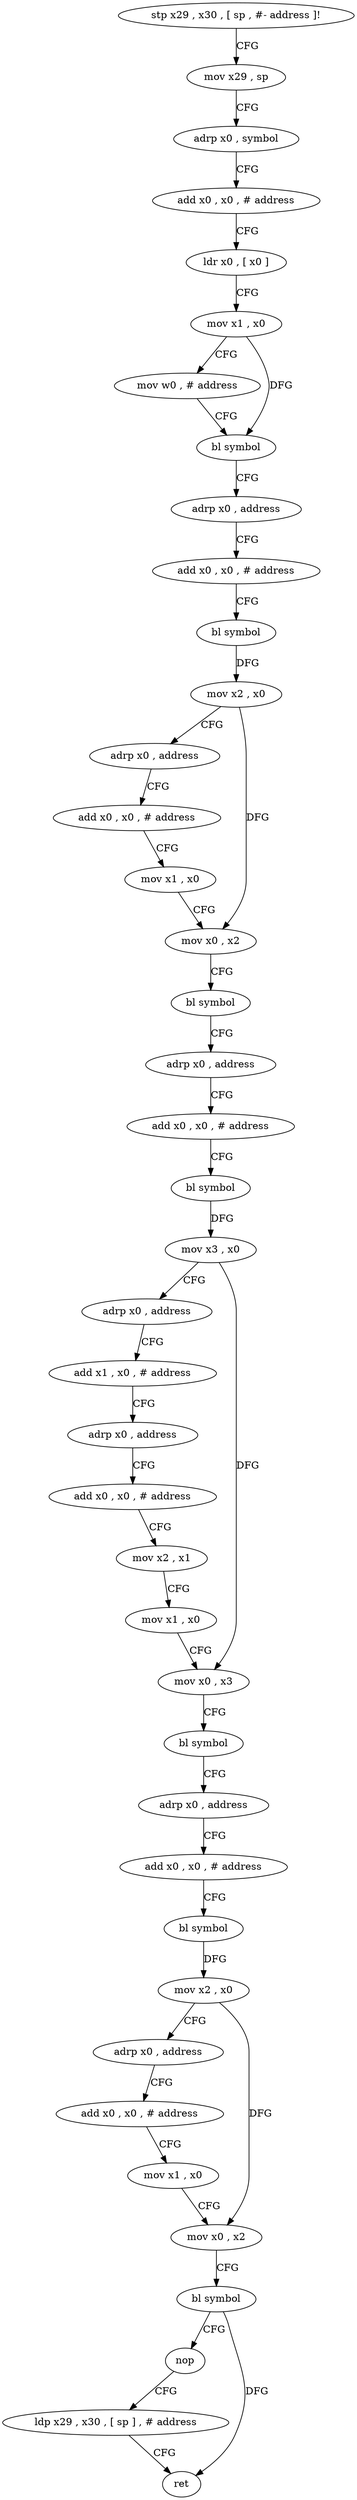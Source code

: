 digraph "func" {
"4487388" [label = "stp x29 , x30 , [ sp , #- address ]!" ]
"4487392" [label = "mov x29 , sp" ]
"4487396" [label = "adrp x0 , symbol" ]
"4487400" [label = "add x0 , x0 , # address" ]
"4487404" [label = "ldr x0 , [ x0 ]" ]
"4487408" [label = "mov x1 , x0" ]
"4487412" [label = "mov w0 , # address" ]
"4487416" [label = "bl symbol" ]
"4487420" [label = "adrp x0 , address" ]
"4487424" [label = "add x0 , x0 , # address" ]
"4487428" [label = "bl symbol" ]
"4487432" [label = "mov x2 , x0" ]
"4487436" [label = "adrp x0 , address" ]
"4487440" [label = "add x0 , x0 , # address" ]
"4487444" [label = "mov x1 , x0" ]
"4487448" [label = "mov x0 , x2" ]
"4487452" [label = "bl symbol" ]
"4487456" [label = "adrp x0 , address" ]
"4487460" [label = "add x0 , x0 , # address" ]
"4487464" [label = "bl symbol" ]
"4487468" [label = "mov x3 , x0" ]
"4487472" [label = "adrp x0 , address" ]
"4487476" [label = "add x1 , x0 , # address" ]
"4487480" [label = "adrp x0 , address" ]
"4487484" [label = "add x0 , x0 , # address" ]
"4487488" [label = "mov x2 , x1" ]
"4487492" [label = "mov x1 , x0" ]
"4487496" [label = "mov x0 , x3" ]
"4487500" [label = "bl symbol" ]
"4487504" [label = "adrp x0 , address" ]
"4487508" [label = "add x0 , x0 , # address" ]
"4487512" [label = "bl symbol" ]
"4487516" [label = "mov x2 , x0" ]
"4487520" [label = "adrp x0 , address" ]
"4487524" [label = "add x0 , x0 , # address" ]
"4487528" [label = "mov x1 , x0" ]
"4487532" [label = "mov x0 , x2" ]
"4487536" [label = "bl symbol" ]
"4487540" [label = "nop" ]
"4487544" [label = "ldp x29 , x30 , [ sp ] , # address" ]
"4487548" [label = "ret" ]
"4487388" -> "4487392" [ label = "CFG" ]
"4487392" -> "4487396" [ label = "CFG" ]
"4487396" -> "4487400" [ label = "CFG" ]
"4487400" -> "4487404" [ label = "CFG" ]
"4487404" -> "4487408" [ label = "CFG" ]
"4487408" -> "4487412" [ label = "CFG" ]
"4487408" -> "4487416" [ label = "DFG" ]
"4487412" -> "4487416" [ label = "CFG" ]
"4487416" -> "4487420" [ label = "CFG" ]
"4487420" -> "4487424" [ label = "CFG" ]
"4487424" -> "4487428" [ label = "CFG" ]
"4487428" -> "4487432" [ label = "DFG" ]
"4487432" -> "4487436" [ label = "CFG" ]
"4487432" -> "4487448" [ label = "DFG" ]
"4487436" -> "4487440" [ label = "CFG" ]
"4487440" -> "4487444" [ label = "CFG" ]
"4487444" -> "4487448" [ label = "CFG" ]
"4487448" -> "4487452" [ label = "CFG" ]
"4487452" -> "4487456" [ label = "CFG" ]
"4487456" -> "4487460" [ label = "CFG" ]
"4487460" -> "4487464" [ label = "CFG" ]
"4487464" -> "4487468" [ label = "DFG" ]
"4487468" -> "4487472" [ label = "CFG" ]
"4487468" -> "4487496" [ label = "DFG" ]
"4487472" -> "4487476" [ label = "CFG" ]
"4487476" -> "4487480" [ label = "CFG" ]
"4487480" -> "4487484" [ label = "CFG" ]
"4487484" -> "4487488" [ label = "CFG" ]
"4487488" -> "4487492" [ label = "CFG" ]
"4487492" -> "4487496" [ label = "CFG" ]
"4487496" -> "4487500" [ label = "CFG" ]
"4487500" -> "4487504" [ label = "CFG" ]
"4487504" -> "4487508" [ label = "CFG" ]
"4487508" -> "4487512" [ label = "CFG" ]
"4487512" -> "4487516" [ label = "DFG" ]
"4487516" -> "4487520" [ label = "CFG" ]
"4487516" -> "4487532" [ label = "DFG" ]
"4487520" -> "4487524" [ label = "CFG" ]
"4487524" -> "4487528" [ label = "CFG" ]
"4487528" -> "4487532" [ label = "CFG" ]
"4487532" -> "4487536" [ label = "CFG" ]
"4487536" -> "4487540" [ label = "CFG" ]
"4487536" -> "4487548" [ label = "DFG" ]
"4487540" -> "4487544" [ label = "CFG" ]
"4487544" -> "4487548" [ label = "CFG" ]
}
